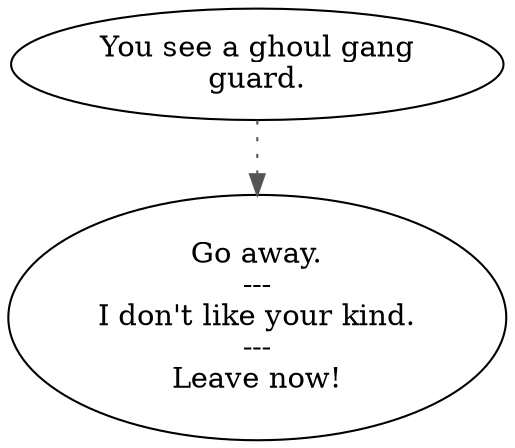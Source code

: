 digraph GHRNDGRD {
  "start" [style=filled       fillcolor="#FFFFFF"       color="#000000"]
  "start" -> "do_dialogue" [style=dotted color="#555555"]
  "start" [label="You see a ghoul gang\nguard."]
  "do_dialogue" [style=filled       fillcolor="#FFFFFF"       color="#000000"]
  "do_dialogue" [label="Go away.\n---\nI don't like your kind.\n---\nLeave now!"]
}